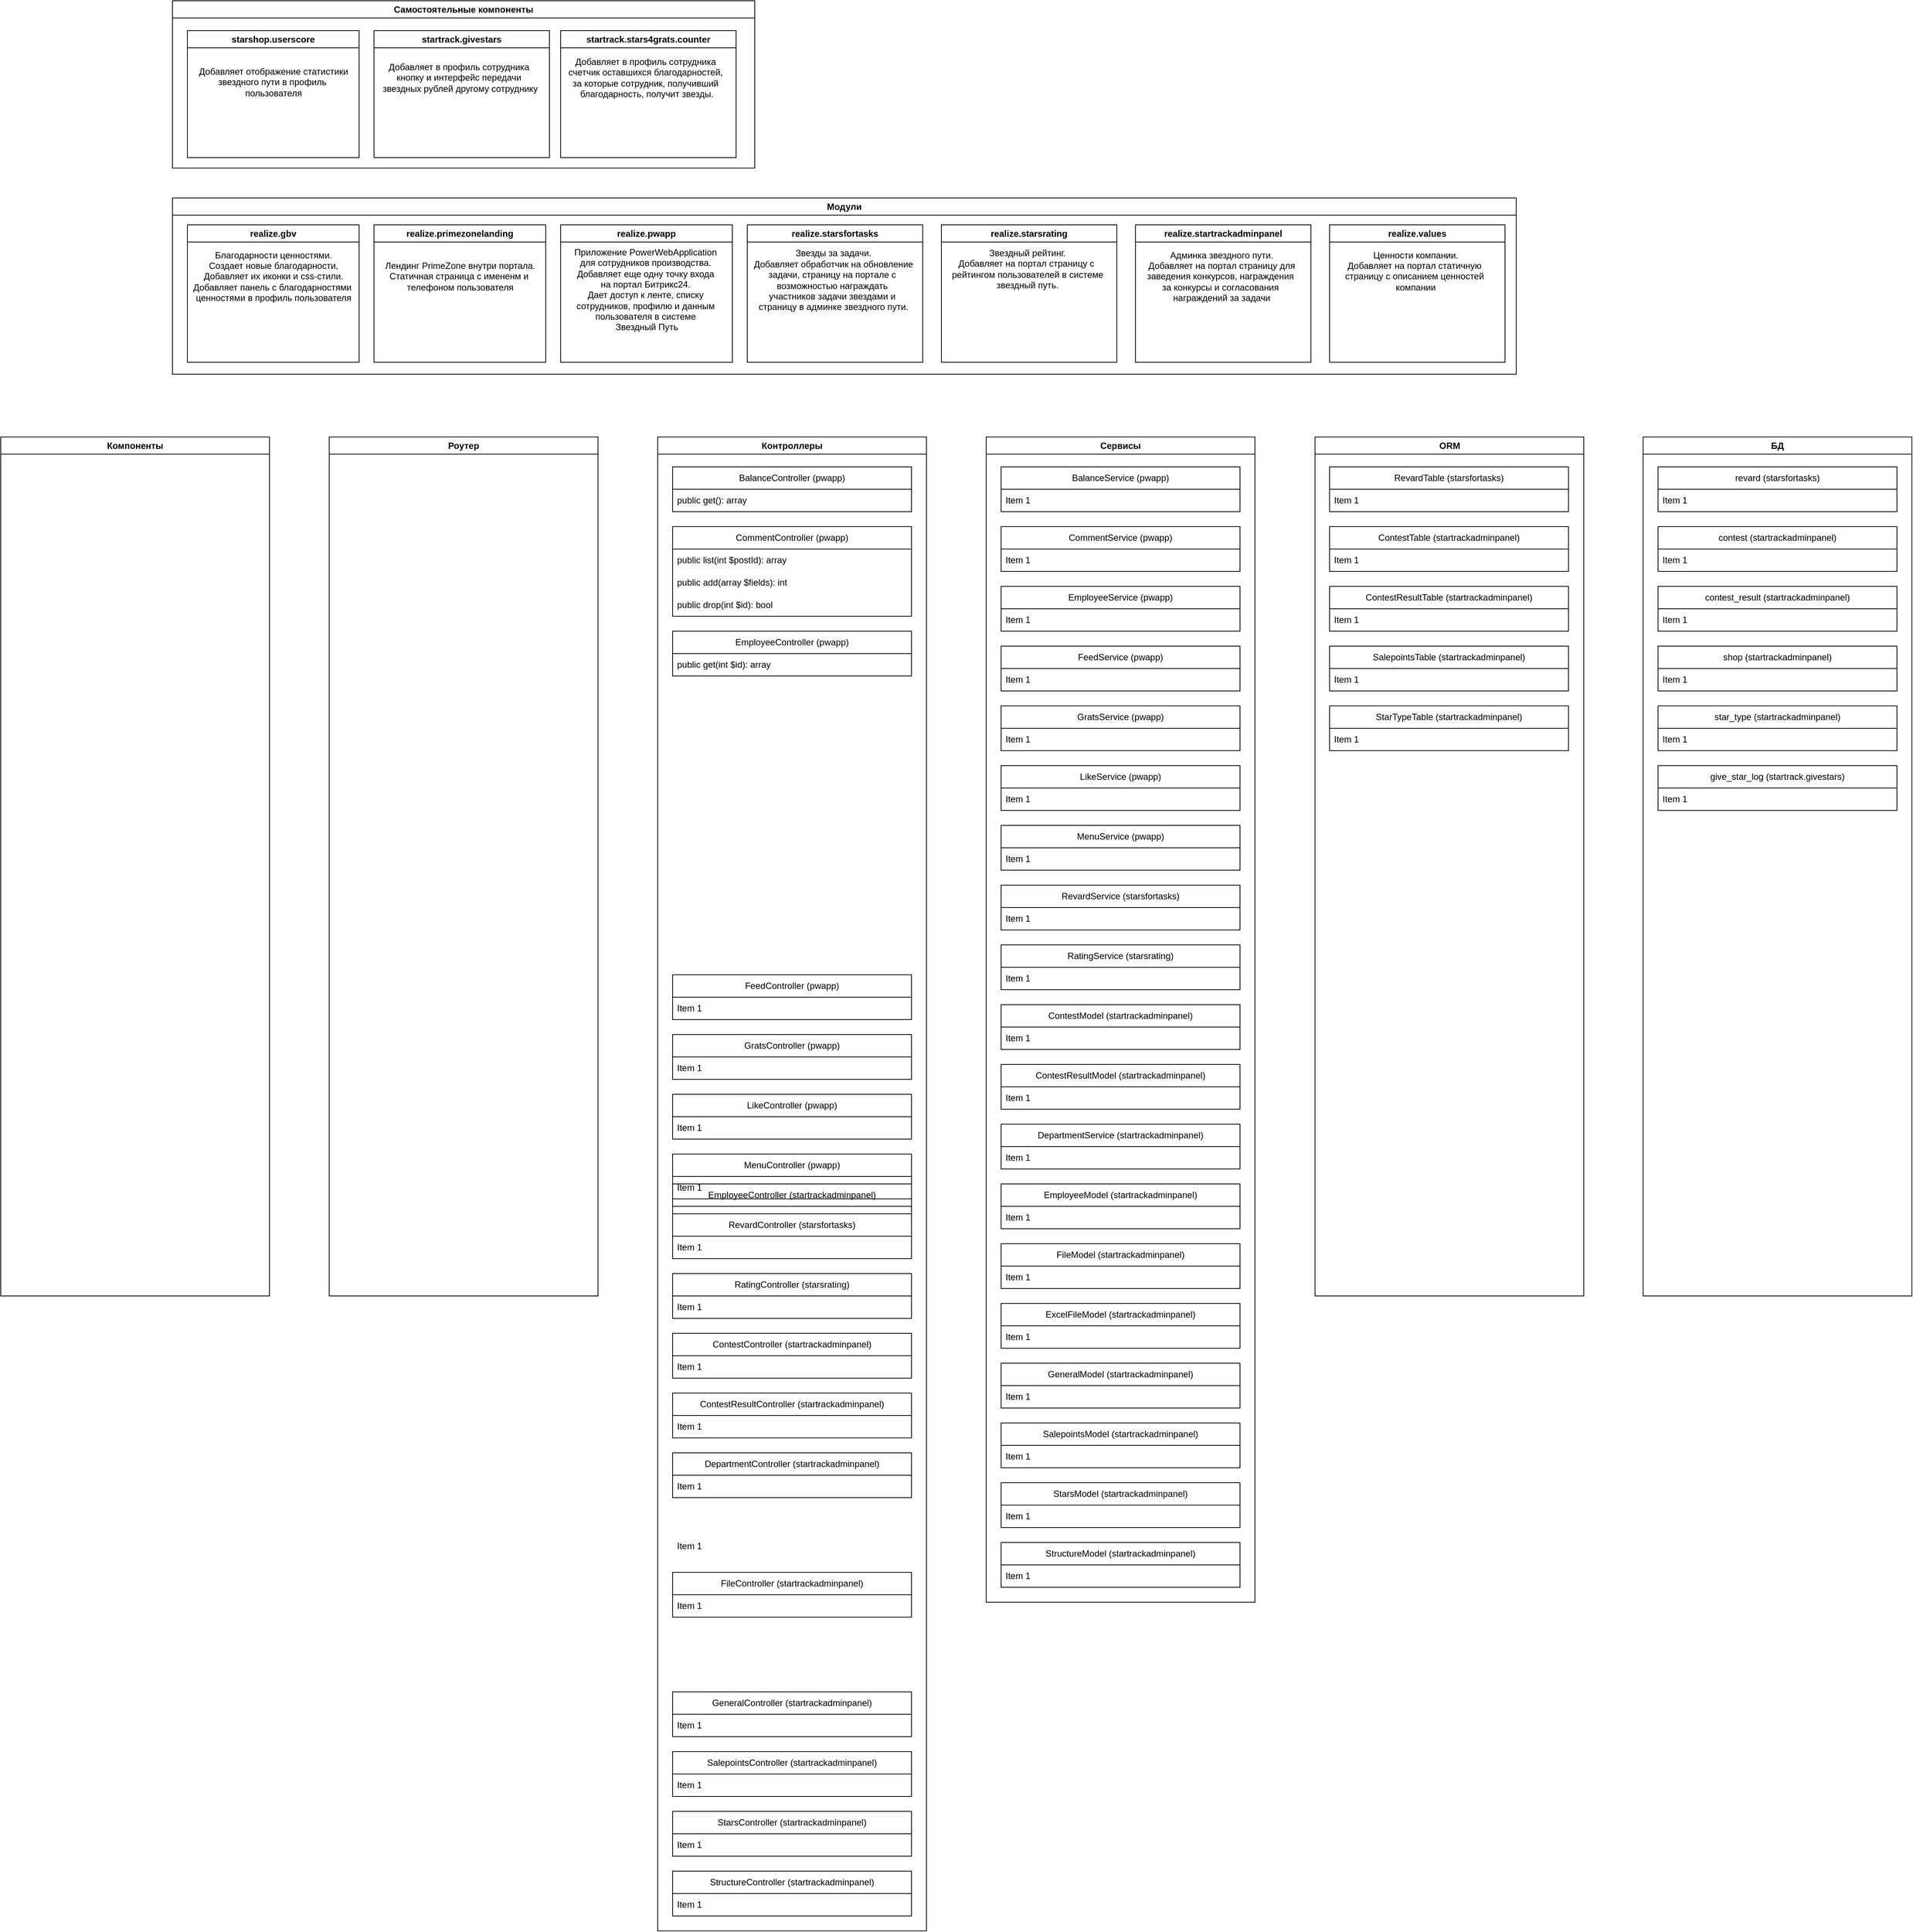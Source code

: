 <mxfile version="26.1.3">
  <diagram name="Страница — 1" id="7YhYr_va-TCdTjCw_P9J">
    <mxGraphModel dx="2422" dy="1593" grid="1" gridSize="10" guides="1" tooltips="1" connect="1" arrows="1" fold="1" page="1" pageScale="1" pageWidth="827" pageHeight="1169" math="0" shadow="0">
      <root>
        <mxCell id="0" />
        <mxCell id="1" parent="0" />
        <mxCell id="W7qoIp80rK4BXS5TUZ5P-1" value="Роутер" style="swimlane;whiteSpace=wrap;html=1;" vertex="1" parent="1">
          <mxGeometry x="-440" width="360" height="1150" as="geometry" />
        </mxCell>
        <mxCell id="W7qoIp80rK4BXS5TUZ5P-2" value="Контроллеры" style="swimlane;whiteSpace=wrap;html=1;" vertex="1" parent="1">
          <mxGeometry width="360" height="2000" as="geometry" />
        </mxCell>
        <mxCell id="W7qoIp80rK4BXS5TUZ5P-6" value="BalanceController (pwapp)" style="swimlane;fontStyle=0;childLayout=stackLayout;horizontal=1;startSize=30;horizontalStack=0;resizeParent=1;resizeParentMax=0;resizeLast=0;collapsible=1;marginBottom=0;whiteSpace=wrap;html=1;" vertex="1" parent="W7qoIp80rK4BXS5TUZ5P-2">
          <mxGeometry x="20" y="40" width="320" height="60" as="geometry" />
        </mxCell>
        <mxCell id="W7qoIp80rK4BXS5TUZ5P-7" value="public get(): array" style="text;strokeColor=none;fillColor=none;align=left;verticalAlign=middle;spacingLeft=4;spacingRight=4;overflow=hidden;points=[[0,0.5],[1,0.5]];portConstraint=eastwest;rotatable=0;whiteSpace=wrap;html=1;" vertex="1" parent="W7qoIp80rK4BXS5TUZ5P-6">
          <mxGeometry y="30" width="320" height="30" as="geometry" />
        </mxCell>
        <mxCell id="W7qoIp80rK4BXS5TUZ5P-11" value="CommentController (pwapp)" style="swimlane;fontStyle=0;childLayout=stackLayout;horizontal=1;startSize=30;horizontalStack=0;resizeParent=1;resizeParentMax=0;resizeLast=0;collapsible=1;marginBottom=0;whiteSpace=wrap;html=1;" vertex="1" parent="W7qoIp80rK4BXS5TUZ5P-2">
          <mxGeometry x="20" y="120" width="320" height="120" as="geometry" />
        </mxCell>
        <mxCell id="W7qoIp80rK4BXS5TUZ5P-164" value="public list(int $postId): array" style="text;strokeColor=none;fillColor=none;align=left;verticalAlign=middle;spacingLeft=4;spacingRight=4;overflow=hidden;points=[[0,0.5],[1,0.5]];portConstraint=eastwest;rotatable=0;whiteSpace=wrap;html=1;" vertex="1" parent="W7qoIp80rK4BXS5TUZ5P-11">
          <mxGeometry y="30" width="320" height="30" as="geometry" />
        </mxCell>
        <mxCell id="W7qoIp80rK4BXS5TUZ5P-165" value="public add(array $fields): int" style="text;strokeColor=none;fillColor=none;align=left;verticalAlign=middle;spacingLeft=4;spacingRight=4;overflow=hidden;points=[[0,0.5],[1,0.5]];portConstraint=eastwest;rotatable=0;whiteSpace=wrap;html=1;" vertex="1" parent="W7qoIp80rK4BXS5TUZ5P-11">
          <mxGeometry y="60" width="320" height="30" as="geometry" />
        </mxCell>
        <mxCell id="W7qoIp80rK4BXS5TUZ5P-12" value="public drop(int $id): bool" style="text;strokeColor=none;fillColor=none;align=left;verticalAlign=middle;spacingLeft=4;spacingRight=4;overflow=hidden;points=[[0,0.5],[1,0.5]];portConstraint=eastwest;rotatable=0;whiteSpace=wrap;html=1;" vertex="1" parent="W7qoIp80rK4BXS5TUZ5P-11">
          <mxGeometry y="90" width="320" height="30" as="geometry" />
        </mxCell>
        <mxCell id="W7qoIp80rK4BXS5TUZ5P-63" value="EmployeeController (startrackadminpanel)" style="swimlane;fontStyle=0;childLayout=stackLayout;horizontal=1;startSize=30;horizontalStack=0;resizeParent=1;resizeParentMax=0;resizeLast=0;collapsible=1;marginBottom=0;whiteSpace=wrap;html=1;" vertex="1" parent="W7qoIp80rK4BXS5TUZ5P-2">
          <mxGeometry x="20" y="1000" width="320" height="60" as="geometry" />
        </mxCell>
        <mxCell id="W7qoIp80rK4BXS5TUZ5P-18" value="EmployeeController (pwapp)" style="swimlane;fontStyle=0;childLayout=stackLayout;horizontal=1;startSize=30;horizontalStack=0;resizeParent=1;resizeParentMax=0;resizeLast=0;collapsible=1;marginBottom=0;whiteSpace=wrap;html=1;" vertex="1" parent="W7qoIp80rK4BXS5TUZ5P-2">
          <mxGeometry x="20" y="260" width="320" height="60" as="geometry" />
        </mxCell>
        <mxCell id="W7qoIp80rK4BXS5TUZ5P-166" value="public get(int $id): array" style="text;strokeColor=none;fillColor=none;align=left;verticalAlign=middle;spacingLeft=4;spacingRight=4;overflow=hidden;points=[[0,0.5],[1,0.5]];portConstraint=eastwest;rotatable=0;whiteSpace=wrap;html=1;" vertex="1" parent="W7qoIp80rK4BXS5TUZ5P-18">
          <mxGeometry y="30" width="320" height="30" as="geometry" />
        </mxCell>
        <mxCell id="W7qoIp80rK4BXS5TUZ5P-20" value="FeedController (pwapp)" style="swimlane;fontStyle=0;childLayout=stackLayout;horizontal=1;startSize=30;horizontalStack=0;resizeParent=1;resizeParentMax=0;resizeLast=0;collapsible=1;marginBottom=0;whiteSpace=wrap;html=1;" vertex="1" parent="W7qoIp80rK4BXS5TUZ5P-2">
          <mxGeometry x="20" y="720" width="320" height="60" as="geometry" />
        </mxCell>
        <mxCell id="W7qoIp80rK4BXS5TUZ5P-21" value="Item 1" style="text;strokeColor=none;fillColor=none;align=left;verticalAlign=middle;spacingLeft=4;spacingRight=4;overflow=hidden;points=[[0,0.5],[1,0.5]];portConstraint=eastwest;rotatable=0;whiteSpace=wrap;html=1;" vertex="1" parent="W7qoIp80rK4BXS5TUZ5P-20">
          <mxGeometry y="30" width="320" height="30" as="geometry" />
        </mxCell>
        <mxCell id="W7qoIp80rK4BXS5TUZ5P-22" value="GratsController (pwapp)" style="swimlane;fontStyle=0;childLayout=stackLayout;horizontal=1;startSize=30;horizontalStack=0;resizeParent=1;resizeParentMax=0;resizeLast=0;collapsible=1;marginBottom=0;whiteSpace=wrap;html=1;" vertex="1" parent="W7qoIp80rK4BXS5TUZ5P-2">
          <mxGeometry x="20" y="800" width="320" height="60" as="geometry" />
        </mxCell>
        <mxCell id="W7qoIp80rK4BXS5TUZ5P-23" value="Item 1" style="text;strokeColor=none;fillColor=none;align=left;verticalAlign=middle;spacingLeft=4;spacingRight=4;overflow=hidden;points=[[0,0.5],[1,0.5]];portConstraint=eastwest;rotatable=0;whiteSpace=wrap;html=1;" vertex="1" parent="W7qoIp80rK4BXS5TUZ5P-22">
          <mxGeometry y="30" width="320" height="30" as="geometry" />
        </mxCell>
        <mxCell id="W7qoIp80rK4BXS5TUZ5P-24" value="LikeController (pwapp)" style="swimlane;fontStyle=0;childLayout=stackLayout;horizontal=1;startSize=30;horizontalStack=0;resizeParent=1;resizeParentMax=0;resizeLast=0;collapsible=1;marginBottom=0;whiteSpace=wrap;html=1;" vertex="1" parent="W7qoIp80rK4BXS5TUZ5P-2">
          <mxGeometry x="20" y="880" width="320" height="60" as="geometry" />
        </mxCell>
        <mxCell id="W7qoIp80rK4BXS5TUZ5P-25" value="Item 1" style="text;strokeColor=none;fillColor=none;align=left;verticalAlign=middle;spacingLeft=4;spacingRight=4;overflow=hidden;points=[[0,0.5],[1,0.5]];portConstraint=eastwest;rotatable=0;whiteSpace=wrap;html=1;" vertex="1" parent="W7qoIp80rK4BXS5TUZ5P-24">
          <mxGeometry y="30" width="320" height="30" as="geometry" />
        </mxCell>
        <mxCell id="W7qoIp80rK4BXS5TUZ5P-26" value="MenuController (pwapp)" style="swimlane;fontStyle=0;childLayout=stackLayout;horizontal=1;startSize=30;horizontalStack=0;resizeParent=1;resizeParentMax=0;resizeLast=0;collapsible=1;marginBottom=0;whiteSpace=wrap;html=1;" vertex="1" parent="W7qoIp80rK4BXS5TUZ5P-2">
          <mxGeometry x="20" y="960" width="320" height="60" as="geometry" />
        </mxCell>
        <mxCell id="W7qoIp80rK4BXS5TUZ5P-27" value="Item 1" style="text;strokeColor=none;fillColor=none;align=left;verticalAlign=middle;spacingLeft=4;spacingRight=4;overflow=hidden;points=[[0,0.5],[1,0.5]];portConstraint=eastwest;rotatable=0;whiteSpace=wrap;html=1;" vertex="1" parent="W7qoIp80rK4BXS5TUZ5P-26">
          <mxGeometry y="30" width="320" height="30" as="geometry" />
        </mxCell>
        <mxCell id="W7qoIp80rK4BXS5TUZ5P-43" value="RevardController (starsfortasks)" style="swimlane;fontStyle=0;childLayout=stackLayout;horizontal=1;startSize=30;horizontalStack=0;resizeParent=1;resizeParentMax=0;resizeLast=0;collapsible=1;marginBottom=0;whiteSpace=wrap;html=1;" vertex="1" parent="W7qoIp80rK4BXS5TUZ5P-2">
          <mxGeometry x="20" y="1040" width="320" height="60" as="geometry" />
        </mxCell>
        <mxCell id="W7qoIp80rK4BXS5TUZ5P-44" value="Item 1" style="text;strokeColor=none;fillColor=none;align=left;verticalAlign=middle;spacingLeft=4;spacingRight=4;overflow=hidden;points=[[0,0.5],[1,0.5]];portConstraint=eastwest;rotatable=0;whiteSpace=wrap;html=1;" vertex="1" parent="W7qoIp80rK4BXS5TUZ5P-43">
          <mxGeometry y="30" width="320" height="30" as="geometry" />
        </mxCell>
        <mxCell id="W7qoIp80rK4BXS5TUZ5P-45" value="RatingController (starsrating)" style="swimlane;fontStyle=0;childLayout=stackLayout;horizontal=1;startSize=30;horizontalStack=0;resizeParent=1;resizeParentMax=0;resizeLast=0;collapsible=1;marginBottom=0;whiteSpace=wrap;html=1;" vertex="1" parent="W7qoIp80rK4BXS5TUZ5P-2">
          <mxGeometry x="20" y="1120" width="320" height="60" as="geometry" />
        </mxCell>
        <mxCell id="W7qoIp80rK4BXS5TUZ5P-46" value="Item 1" style="text;strokeColor=none;fillColor=none;align=left;verticalAlign=middle;spacingLeft=4;spacingRight=4;overflow=hidden;points=[[0,0.5],[1,0.5]];portConstraint=eastwest;rotatable=0;whiteSpace=wrap;html=1;" vertex="1" parent="W7qoIp80rK4BXS5TUZ5P-45">
          <mxGeometry y="30" width="320" height="30" as="geometry" />
        </mxCell>
        <mxCell id="W7qoIp80rK4BXS5TUZ5P-47" value="ContestController (startrackadminpanel)" style="swimlane;fontStyle=0;childLayout=stackLayout;horizontal=1;startSize=30;horizontalStack=0;resizeParent=1;resizeParentMax=0;resizeLast=0;collapsible=1;marginBottom=0;whiteSpace=wrap;html=1;" vertex="1" parent="W7qoIp80rK4BXS5TUZ5P-2">
          <mxGeometry x="20" y="1200" width="320" height="60" as="geometry" />
        </mxCell>
        <mxCell id="W7qoIp80rK4BXS5TUZ5P-48" value="Item 1" style="text;strokeColor=none;fillColor=none;align=left;verticalAlign=middle;spacingLeft=4;spacingRight=4;overflow=hidden;points=[[0,0.5],[1,0.5]];portConstraint=eastwest;rotatable=0;whiteSpace=wrap;html=1;" vertex="1" parent="W7qoIp80rK4BXS5TUZ5P-47">
          <mxGeometry y="30" width="320" height="30" as="geometry" />
        </mxCell>
        <mxCell id="W7qoIp80rK4BXS5TUZ5P-49" value="ContestResultController (startrackadminpanel)" style="swimlane;fontStyle=0;childLayout=stackLayout;horizontal=1;startSize=30;horizontalStack=0;resizeParent=1;resizeParentMax=0;resizeLast=0;collapsible=1;marginBottom=0;whiteSpace=wrap;html=1;" vertex="1" parent="W7qoIp80rK4BXS5TUZ5P-2">
          <mxGeometry x="20" y="1280" width="320" height="60" as="geometry" />
        </mxCell>
        <mxCell id="W7qoIp80rK4BXS5TUZ5P-50" value="Item 1" style="text;strokeColor=none;fillColor=none;align=left;verticalAlign=middle;spacingLeft=4;spacingRight=4;overflow=hidden;points=[[0,0.5],[1,0.5]];portConstraint=eastwest;rotatable=0;whiteSpace=wrap;html=1;" vertex="1" parent="W7qoIp80rK4BXS5TUZ5P-49">
          <mxGeometry y="30" width="320" height="30" as="geometry" />
        </mxCell>
        <mxCell id="W7qoIp80rK4BXS5TUZ5P-51" value="DepartmentController (startrackadminpanel)" style="swimlane;fontStyle=0;childLayout=stackLayout;horizontal=1;startSize=30;horizontalStack=0;resizeParent=1;resizeParentMax=0;resizeLast=0;collapsible=1;marginBottom=0;whiteSpace=wrap;html=1;" vertex="1" parent="W7qoIp80rK4BXS5TUZ5P-2">
          <mxGeometry x="20" y="1360" width="320" height="60" as="geometry" />
        </mxCell>
        <mxCell id="W7qoIp80rK4BXS5TUZ5P-52" value="Item 1" style="text;strokeColor=none;fillColor=none;align=left;verticalAlign=middle;spacingLeft=4;spacingRight=4;overflow=hidden;points=[[0,0.5],[1,0.5]];portConstraint=eastwest;rotatable=0;whiteSpace=wrap;html=1;" vertex="1" parent="W7qoIp80rK4BXS5TUZ5P-51">
          <mxGeometry y="30" width="320" height="30" as="geometry" />
        </mxCell>
        <mxCell id="W7qoIp80rK4BXS5TUZ5P-64" value="Item 1" style="text;strokeColor=none;fillColor=none;align=left;verticalAlign=middle;spacingLeft=4;spacingRight=4;overflow=hidden;points=[[0,0.5],[1,0.5]];portConstraint=eastwest;rotatable=0;whiteSpace=wrap;html=1;" vertex="1" parent="W7qoIp80rK4BXS5TUZ5P-2">
          <mxGeometry x="20" y="1470" width="320" height="30" as="geometry" />
        </mxCell>
        <mxCell id="W7qoIp80rK4BXS5TUZ5P-53" value="FileController (startrackadminpanel)" style="swimlane;fontStyle=0;childLayout=stackLayout;horizontal=1;startSize=30;horizontalStack=0;resizeParent=1;resizeParentMax=0;resizeLast=0;collapsible=1;marginBottom=0;whiteSpace=wrap;html=1;" vertex="1" parent="W7qoIp80rK4BXS5TUZ5P-2">
          <mxGeometry x="20" y="1520" width="320" height="60" as="geometry" />
        </mxCell>
        <mxCell id="W7qoIp80rK4BXS5TUZ5P-54" value="Item 1" style="text;strokeColor=none;fillColor=none;align=left;verticalAlign=middle;spacingLeft=4;spacingRight=4;overflow=hidden;points=[[0,0.5],[1,0.5]];portConstraint=eastwest;rotatable=0;whiteSpace=wrap;html=1;" vertex="1" parent="W7qoIp80rK4BXS5TUZ5P-53">
          <mxGeometry y="30" width="320" height="30" as="geometry" />
        </mxCell>
        <mxCell id="W7qoIp80rK4BXS5TUZ5P-55" value="GeneralController (startrackadminpanel)" style="swimlane;fontStyle=0;childLayout=stackLayout;horizontal=1;startSize=30;horizontalStack=0;resizeParent=1;resizeParentMax=0;resizeLast=0;collapsible=1;marginBottom=0;whiteSpace=wrap;html=1;" vertex="1" parent="W7qoIp80rK4BXS5TUZ5P-2">
          <mxGeometry x="20" y="1680" width="320" height="60" as="geometry" />
        </mxCell>
        <mxCell id="W7qoIp80rK4BXS5TUZ5P-56" value="Item 1" style="text;strokeColor=none;fillColor=none;align=left;verticalAlign=middle;spacingLeft=4;spacingRight=4;overflow=hidden;points=[[0,0.5],[1,0.5]];portConstraint=eastwest;rotatable=0;whiteSpace=wrap;html=1;" vertex="1" parent="W7qoIp80rK4BXS5TUZ5P-55">
          <mxGeometry y="30" width="320" height="30" as="geometry" />
        </mxCell>
        <mxCell id="W7qoIp80rK4BXS5TUZ5P-57" value="SalepointsController (startrackadminpanel)" style="swimlane;fontStyle=0;childLayout=stackLayout;horizontal=1;startSize=30;horizontalStack=0;resizeParent=1;resizeParentMax=0;resizeLast=0;collapsible=1;marginBottom=0;whiteSpace=wrap;html=1;" vertex="1" parent="W7qoIp80rK4BXS5TUZ5P-2">
          <mxGeometry x="20" y="1760" width="320" height="60" as="geometry" />
        </mxCell>
        <mxCell id="W7qoIp80rK4BXS5TUZ5P-58" value="Item 1" style="text;strokeColor=none;fillColor=none;align=left;verticalAlign=middle;spacingLeft=4;spacingRight=4;overflow=hidden;points=[[0,0.5],[1,0.5]];portConstraint=eastwest;rotatable=0;whiteSpace=wrap;html=1;" vertex="1" parent="W7qoIp80rK4BXS5TUZ5P-57">
          <mxGeometry y="30" width="320" height="30" as="geometry" />
        </mxCell>
        <mxCell id="W7qoIp80rK4BXS5TUZ5P-59" value="StarsController (startrackadminpanel)" style="swimlane;fontStyle=0;childLayout=stackLayout;horizontal=1;startSize=30;horizontalStack=0;resizeParent=1;resizeParentMax=0;resizeLast=0;collapsible=1;marginBottom=0;whiteSpace=wrap;html=1;" vertex="1" parent="W7qoIp80rK4BXS5TUZ5P-2">
          <mxGeometry x="20" y="1840" width="320" height="60" as="geometry" />
        </mxCell>
        <mxCell id="W7qoIp80rK4BXS5TUZ5P-60" value="Item 1" style="text;strokeColor=none;fillColor=none;align=left;verticalAlign=middle;spacingLeft=4;spacingRight=4;overflow=hidden;points=[[0,0.5],[1,0.5]];portConstraint=eastwest;rotatable=0;whiteSpace=wrap;html=1;" vertex="1" parent="W7qoIp80rK4BXS5TUZ5P-59">
          <mxGeometry y="30" width="320" height="30" as="geometry" />
        </mxCell>
        <mxCell id="W7qoIp80rK4BXS5TUZ5P-61" value="StructureController (startrackadminpanel)" style="swimlane;fontStyle=0;childLayout=stackLayout;horizontal=1;startSize=30;horizontalStack=0;resizeParent=1;resizeParentMax=0;resizeLast=0;collapsible=1;marginBottom=0;whiteSpace=wrap;html=1;" vertex="1" parent="W7qoIp80rK4BXS5TUZ5P-2">
          <mxGeometry x="20" y="1920" width="320" height="60" as="geometry" />
        </mxCell>
        <mxCell id="W7qoIp80rK4BXS5TUZ5P-62" value="Item 1" style="text;strokeColor=none;fillColor=none;align=left;verticalAlign=middle;spacingLeft=4;spacingRight=4;overflow=hidden;points=[[0,0.5],[1,0.5]];portConstraint=eastwest;rotatable=0;whiteSpace=wrap;html=1;" vertex="1" parent="W7qoIp80rK4BXS5TUZ5P-61">
          <mxGeometry y="30" width="320" height="30" as="geometry" />
        </mxCell>
        <mxCell id="W7qoIp80rK4BXS5TUZ5P-3" value="Сервисы" style="swimlane;whiteSpace=wrap;html=1;" vertex="1" parent="1">
          <mxGeometry x="440" width="360" height="1560" as="geometry" />
        </mxCell>
        <mxCell id="W7qoIp80rK4BXS5TUZ5P-93" value="BalanceService (pwapp)" style="swimlane;fontStyle=0;childLayout=stackLayout;horizontal=1;startSize=30;horizontalStack=0;resizeParent=1;resizeParentMax=0;resizeLast=0;collapsible=1;marginBottom=0;whiteSpace=wrap;html=1;" vertex="1" parent="W7qoIp80rK4BXS5TUZ5P-3">
          <mxGeometry x="20" y="40" width="320" height="60" as="geometry" />
        </mxCell>
        <mxCell id="W7qoIp80rK4BXS5TUZ5P-94" value="Item 1" style="text;strokeColor=none;fillColor=none;align=left;verticalAlign=middle;spacingLeft=4;spacingRight=4;overflow=hidden;points=[[0,0.5],[1,0.5]];portConstraint=eastwest;rotatable=0;whiteSpace=wrap;html=1;" vertex="1" parent="W7qoIp80rK4BXS5TUZ5P-93">
          <mxGeometry y="30" width="320" height="30" as="geometry" />
        </mxCell>
        <mxCell id="W7qoIp80rK4BXS5TUZ5P-95" value="CommentService (pwapp)" style="swimlane;fontStyle=0;childLayout=stackLayout;horizontal=1;startSize=30;horizontalStack=0;resizeParent=1;resizeParentMax=0;resizeLast=0;collapsible=1;marginBottom=0;whiteSpace=wrap;html=1;" vertex="1" parent="W7qoIp80rK4BXS5TUZ5P-3">
          <mxGeometry x="20" y="120" width="320" height="60" as="geometry" />
        </mxCell>
        <mxCell id="W7qoIp80rK4BXS5TUZ5P-96" value="Item 1" style="text;strokeColor=none;fillColor=none;align=left;verticalAlign=middle;spacingLeft=4;spacingRight=4;overflow=hidden;points=[[0,0.5],[1,0.5]];portConstraint=eastwest;rotatable=0;whiteSpace=wrap;html=1;" vertex="1" parent="W7qoIp80rK4BXS5TUZ5P-95">
          <mxGeometry y="30" width="320" height="30" as="geometry" />
        </mxCell>
        <mxCell id="W7qoIp80rK4BXS5TUZ5P-97" value="EmployeeService (pwapp)" style="swimlane;fontStyle=0;childLayout=stackLayout;horizontal=1;startSize=30;horizontalStack=0;resizeParent=1;resizeParentMax=0;resizeLast=0;collapsible=1;marginBottom=0;whiteSpace=wrap;html=1;" vertex="1" parent="W7qoIp80rK4BXS5TUZ5P-3">
          <mxGeometry x="20" y="200" width="320" height="60" as="geometry" />
        </mxCell>
        <mxCell id="W7qoIp80rK4BXS5TUZ5P-98" value="Item 1" style="text;strokeColor=none;fillColor=none;align=left;verticalAlign=middle;spacingLeft=4;spacingRight=4;overflow=hidden;points=[[0,0.5],[1,0.5]];portConstraint=eastwest;rotatable=0;whiteSpace=wrap;html=1;" vertex="1" parent="W7qoIp80rK4BXS5TUZ5P-97">
          <mxGeometry y="30" width="320" height="30" as="geometry" />
        </mxCell>
        <mxCell id="W7qoIp80rK4BXS5TUZ5P-99" value="FeedService (pwapp)" style="swimlane;fontStyle=0;childLayout=stackLayout;horizontal=1;startSize=30;horizontalStack=0;resizeParent=1;resizeParentMax=0;resizeLast=0;collapsible=1;marginBottom=0;whiteSpace=wrap;html=1;" vertex="1" parent="W7qoIp80rK4BXS5TUZ5P-3">
          <mxGeometry x="20" y="280" width="320" height="60" as="geometry" />
        </mxCell>
        <mxCell id="W7qoIp80rK4BXS5TUZ5P-100" value="Item 1" style="text;strokeColor=none;fillColor=none;align=left;verticalAlign=middle;spacingLeft=4;spacingRight=4;overflow=hidden;points=[[0,0.5],[1,0.5]];portConstraint=eastwest;rotatable=0;whiteSpace=wrap;html=1;" vertex="1" parent="W7qoIp80rK4BXS5TUZ5P-99">
          <mxGeometry y="30" width="320" height="30" as="geometry" />
        </mxCell>
        <mxCell id="W7qoIp80rK4BXS5TUZ5P-101" value="GratsService (pwapp)" style="swimlane;fontStyle=0;childLayout=stackLayout;horizontal=1;startSize=30;horizontalStack=0;resizeParent=1;resizeParentMax=0;resizeLast=0;collapsible=1;marginBottom=0;whiteSpace=wrap;html=1;" vertex="1" parent="W7qoIp80rK4BXS5TUZ5P-3">
          <mxGeometry x="20" y="360" width="320" height="60" as="geometry" />
        </mxCell>
        <mxCell id="W7qoIp80rK4BXS5TUZ5P-102" value="Item 1" style="text;strokeColor=none;fillColor=none;align=left;verticalAlign=middle;spacingLeft=4;spacingRight=4;overflow=hidden;points=[[0,0.5],[1,0.5]];portConstraint=eastwest;rotatable=0;whiteSpace=wrap;html=1;" vertex="1" parent="W7qoIp80rK4BXS5TUZ5P-101">
          <mxGeometry y="30" width="320" height="30" as="geometry" />
        </mxCell>
        <mxCell id="W7qoIp80rK4BXS5TUZ5P-103" value="LikeService (pwapp)" style="swimlane;fontStyle=0;childLayout=stackLayout;horizontal=1;startSize=30;horizontalStack=0;resizeParent=1;resizeParentMax=0;resizeLast=0;collapsible=1;marginBottom=0;whiteSpace=wrap;html=1;" vertex="1" parent="W7qoIp80rK4BXS5TUZ5P-3">
          <mxGeometry x="20" y="440" width="320" height="60" as="geometry" />
        </mxCell>
        <mxCell id="W7qoIp80rK4BXS5TUZ5P-104" value="Item 1" style="text;strokeColor=none;fillColor=none;align=left;verticalAlign=middle;spacingLeft=4;spacingRight=4;overflow=hidden;points=[[0,0.5],[1,0.5]];portConstraint=eastwest;rotatable=0;whiteSpace=wrap;html=1;" vertex="1" parent="W7qoIp80rK4BXS5TUZ5P-103">
          <mxGeometry y="30" width="320" height="30" as="geometry" />
        </mxCell>
        <mxCell id="W7qoIp80rK4BXS5TUZ5P-105" value="MenuService (pwapp)" style="swimlane;fontStyle=0;childLayout=stackLayout;horizontal=1;startSize=30;horizontalStack=0;resizeParent=1;resizeParentMax=0;resizeLast=0;collapsible=1;marginBottom=0;whiteSpace=wrap;html=1;" vertex="1" parent="W7qoIp80rK4BXS5TUZ5P-3">
          <mxGeometry x="20" y="520" width="320" height="60" as="geometry" />
        </mxCell>
        <mxCell id="W7qoIp80rK4BXS5TUZ5P-106" value="Item 1" style="text;strokeColor=none;fillColor=none;align=left;verticalAlign=middle;spacingLeft=4;spacingRight=4;overflow=hidden;points=[[0,0.5],[1,0.5]];portConstraint=eastwest;rotatable=0;whiteSpace=wrap;html=1;" vertex="1" parent="W7qoIp80rK4BXS5TUZ5P-105">
          <mxGeometry y="30" width="320" height="30" as="geometry" />
        </mxCell>
        <mxCell id="W7qoIp80rK4BXS5TUZ5P-107" value="RevardService (starsfortasks)" style="swimlane;fontStyle=0;childLayout=stackLayout;horizontal=1;startSize=30;horizontalStack=0;resizeParent=1;resizeParentMax=0;resizeLast=0;collapsible=1;marginBottom=0;whiteSpace=wrap;html=1;" vertex="1" parent="W7qoIp80rK4BXS5TUZ5P-3">
          <mxGeometry x="20" y="600" width="320" height="60" as="geometry" />
        </mxCell>
        <mxCell id="W7qoIp80rK4BXS5TUZ5P-108" value="Item 1" style="text;strokeColor=none;fillColor=none;align=left;verticalAlign=middle;spacingLeft=4;spacingRight=4;overflow=hidden;points=[[0,0.5],[1,0.5]];portConstraint=eastwest;rotatable=0;whiteSpace=wrap;html=1;" vertex="1" parent="W7qoIp80rK4BXS5TUZ5P-107">
          <mxGeometry y="30" width="320" height="30" as="geometry" />
        </mxCell>
        <mxCell id="W7qoIp80rK4BXS5TUZ5P-109" value="RatingService (starsrating)" style="swimlane;fontStyle=0;childLayout=stackLayout;horizontal=1;startSize=30;horizontalStack=0;resizeParent=1;resizeParentMax=0;resizeLast=0;collapsible=1;marginBottom=0;whiteSpace=wrap;html=1;" vertex="1" parent="W7qoIp80rK4BXS5TUZ5P-3">
          <mxGeometry x="20" y="680" width="320" height="60" as="geometry" />
        </mxCell>
        <mxCell id="W7qoIp80rK4BXS5TUZ5P-110" value="Item 1" style="text;strokeColor=none;fillColor=none;align=left;verticalAlign=middle;spacingLeft=4;spacingRight=4;overflow=hidden;points=[[0,0.5],[1,0.5]];portConstraint=eastwest;rotatable=0;whiteSpace=wrap;html=1;" vertex="1" parent="W7qoIp80rK4BXS5TUZ5P-109">
          <mxGeometry y="30" width="320" height="30" as="geometry" />
        </mxCell>
        <mxCell id="W7qoIp80rK4BXS5TUZ5P-111" value="DepartmentService (startrackadminpanel)" style="swimlane;fontStyle=0;childLayout=stackLayout;horizontal=1;startSize=30;horizontalStack=0;resizeParent=1;resizeParentMax=0;resizeLast=0;collapsible=1;marginBottom=0;whiteSpace=wrap;html=1;" vertex="1" parent="W7qoIp80rK4BXS5TUZ5P-3">
          <mxGeometry x="20" y="920" width="320" height="60" as="geometry" />
        </mxCell>
        <mxCell id="W7qoIp80rK4BXS5TUZ5P-112" value="Item 1" style="text;strokeColor=none;fillColor=none;align=left;verticalAlign=middle;spacingLeft=4;spacingRight=4;overflow=hidden;points=[[0,0.5],[1,0.5]];portConstraint=eastwest;rotatable=0;whiteSpace=wrap;html=1;" vertex="1" parent="W7qoIp80rK4BXS5TUZ5P-111">
          <mxGeometry y="30" width="320" height="30" as="geometry" />
        </mxCell>
        <mxCell id="W7qoIp80rK4BXS5TUZ5P-113" value="ContestModel (startrackadminpanel)" style="swimlane;fontStyle=0;childLayout=stackLayout;horizontal=1;startSize=30;horizontalStack=0;resizeParent=1;resizeParentMax=0;resizeLast=0;collapsible=1;marginBottom=0;whiteSpace=wrap;html=1;" vertex="1" parent="W7qoIp80rK4BXS5TUZ5P-3">
          <mxGeometry x="20" y="760" width="320" height="60" as="geometry" />
        </mxCell>
        <mxCell id="W7qoIp80rK4BXS5TUZ5P-114" value="Item 1" style="text;strokeColor=none;fillColor=none;align=left;verticalAlign=middle;spacingLeft=4;spacingRight=4;overflow=hidden;points=[[0,0.5],[1,0.5]];portConstraint=eastwest;rotatable=0;whiteSpace=wrap;html=1;" vertex="1" parent="W7qoIp80rK4BXS5TUZ5P-113">
          <mxGeometry y="30" width="320" height="30" as="geometry" />
        </mxCell>
        <mxCell id="W7qoIp80rK4BXS5TUZ5P-115" value="ContestResultModel (startrackadminpanel)" style="swimlane;fontStyle=0;childLayout=stackLayout;horizontal=1;startSize=30;horizontalStack=0;resizeParent=1;resizeParentMax=0;resizeLast=0;collapsible=1;marginBottom=0;whiteSpace=wrap;html=1;" vertex="1" parent="W7qoIp80rK4BXS5TUZ5P-3">
          <mxGeometry x="20" y="840" width="320" height="60" as="geometry" />
        </mxCell>
        <mxCell id="W7qoIp80rK4BXS5TUZ5P-116" value="Item 1" style="text;strokeColor=none;fillColor=none;align=left;verticalAlign=middle;spacingLeft=4;spacingRight=4;overflow=hidden;points=[[0,0.5],[1,0.5]];portConstraint=eastwest;rotatable=0;whiteSpace=wrap;html=1;" vertex="1" parent="W7qoIp80rK4BXS5TUZ5P-115">
          <mxGeometry y="30" width="320" height="30" as="geometry" />
        </mxCell>
        <mxCell id="W7qoIp80rK4BXS5TUZ5P-117" value="EmployeeModel (startrackadminpanel)" style="swimlane;fontStyle=0;childLayout=stackLayout;horizontal=1;startSize=30;horizontalStack=0;resizeParent=1;resizeParentMax=0;resizeLast=0;collapsible=1;marginBottom=0;whiteSpace=wrap;html=1;" vertex="1" parent="W7qoIp80rK4BXS5TUZ5P-3">
          <mxGeometry x="20" y="1000" width="320" height="60" as="geometry" />
        </mxCell>
        <mxCell id="W7qoIp80rK4BXS5TUZ5P-118" value="Item 1" style="text;strokeColor=none;fillColor=none;align=left;verticalAlign=middle;spacingLeft=4;spacingRight=4;overflow=hidden;points=[[0,0.5],[1,0.5]];portConstraint=eastwest;rotatable=0;whiteSpace=wrap;html=1;" vertex="1" parent="W7qoIp80rK4BXS5TUZ5P-117">
          <mxGeometry y="30" width="320" height="30" as="geometry" />
        </mxCell>
        <mxCell id="W7qoIp80rK4BXS5TUZ5P-119" value="FileModel (startrackadminpanel)" style="swimlane;fontStyle=0;childLayout=stackLayout;horizontal=1;startSize=30;horizontalStack=0;resizeParent=1;resizeParentMax=0;resizeLast=0;collapsible=1;marginBottom=0;whiteSpace=wrap;html=1;" vertex="1" parent="W7qoIp80rK4BXS5TUZ5P-3">
          <mxGeometry x="20" y="1080" width="320" height="60" as="geometry" />
        </mxCell>
        <mxCell id="W7qoIp80rK4BXS5TUZ5P-120" value="Item 1" style="text;strokeColor=none;fillColor=none;align=left;verticalAlign=middle;spacingLeft=4;spacingRight=4;overflow=hidden;points=[[0,0.5],[1,0.5]];portConstraint=eastwest;rotatable=0;whiteSpace=wrap;html=1;" vertex="1" parent="W7qoIp80rK4BXS5TUZ5P-119">
          <mxGeometry y="30" width="320" height="30" as="geometry" />
        </mxCell>
        <mxCell id="W7qoIp80rK4BXS5TUZ5P-121" value="ExcelFileModel (startrackadminpanel)" style="swimlane;fontStyle=0;childLayout=stackLayout;horizontal=1;startSize=30;horizontalStack=0;resizeParent=1;resizeParentMax=0;resizeLast=0;collapsible=1;marginBottom=0;whiteSpace=wrap;html=1;" vertex="1" parent="W7qoIp80rK4BXS5TUZ5P-3">
          <mxGeometry x="20" y="1160" width="320" height="60" as="geometry" />
        </mxCell>
        <mxCell id="W7qoIp80rK4BXS5TUZ5P-122" value="Item 1" style="text;strokeColor=none;fillColor=none;align=left;verticalAlign=middle;spacingLeft=4;spacingRight=4;overflow=hidden;points=[[0,0.5],[1,0.5]];portConstraint=eastwest;rotatable=0;whiteSpace=wrap;html=1;" vertex="1" parent="W7qoIp80rK4BXS5TUZ5P-121">
          <mxGeometry y="30" width="320" height="30" as="geometry" />
        </mxCell>
        <mxCell id="W7qoIp80rK4BXS5TUZ5P-123" value="GeneralModel (startrackadminpanel)" style="swimlane;fontStyle=0;childLayout=stackLayout;horizontal=1;startSize=30;horizontalStack=0;resizeParent=1;resizeParentMax=0;resizeLast=0;collapsible=1;marginBottom=0;whiteSpace=wrap;html=1;" vertex="1" parent="W7qoIp80rK4BXS5TUZ5P-3">
          <mxGeometry x="20" y="1240" width="320" height="60" as="geometry" />
        </mxCell>
        <mxCell id="W7qoIp80rK4BXS5TUZ5P-124" value="Item 1" style="text;strokeColor=none;fillColor=none;align=left;verticalAlign=middle;spacingLeft=4;spacingRight=4;overflow=hidden;points=[[0,0.5],[1,0.5]];portConstraint=eastwest;rotatable=0;whiteSpace=wrap;html=1;" vertex="1" parent="W7qoIp80rK4BXS5TUZ5P-123">
          <mxGeometry y="30" width="320" height="30" as="geometry" />
        </mxCell>
        <mxCell id="W7qoIp80rK4BXS5TUZ5P-125" value="SalepointsModel (startrackadminpanel)" style="swimlane;fontStyle=0;childLayout=stackLayout;horizontal=1;startSize=30;horizontalStack=0;resizeParent=1;resizeParentMax=0;resizeLast=0;collapsible=1;marginBottom=0;whiteSpace=wrap;html=1;" vertex="1" parent="W7qoIp80rK4BXS5TUZ5P-3">
          <mxGeometry x="20" y="1320" width="320" height="60" as="geometry" />
        </mxCell>
        <mxCell id="W7qoIp80rK4BXS5TUZ5P-126" value="Item 1" style="text;strokeColor=none;fillColor=none;align=left;verticalAlign=middle;spacingLeft=4;spacingRight=4;overflow=hidden;points=[[0,0.5],[1,0.5]];portConstraint=eastwest;rotatable=0;whiteSpace=wrap;html=1;" vertex="1" parent="W7qoIp80rK4BXS5TUZ5P-125">
          <mxGeometry y="30" width="320" height="30" as="geometry" />
        </mxCell>
        <mxCell id="W7qoIp80rK4BXS5TUZ5P-127" value="StarsModel (startrackadminpanel)" style="swimlane;fontStyle=0;childLayout=stackLayout;horizontal=1;startSize=30;horizontalStack=0;resizeParent=1;resizeParentMax=0;resizeLast=0;collapsible=1;marginBottom=0;whiteSpace=wrap;html=1;" vertex="1" parent="W7qoIp80rK4BXS5TUZ5P-3">
          <mxGeometry x="20" y="1400" width="320" height="60" as="geometry" />
        </mxCell>
        <mxCell id="W7qoIp80rK4BXS5TUZ5P-128" value="Item 1" style="text;strokeColor=none;fillColor=none;align=left;verticalAlign=middle;spacingLeft=4;spacingRight=4;overflow=hidden;points=[[0,0.5],[1,0.5]];portConstraint=eastwest;rotatable=0;whiteSpace=wrap;html=1;" vertex="1" parent="W7qoIp80rK4BXS5TUZ5P-127">
          <mxGeometry y="30" width="320" height="30" as="geometry" />
        </mxCell>
        <mxCell id="W7qoIp80rK4BXS5TUZ5P-129" value="StructureModel (startrackadminpanel)" style="swimlane;fontStyle=0;childLayout=stackLayout;horizontal=1;startSize=30;horizontalStack=0;resizeParent=1;resizeParentMax=0;resizeLast=0;collapsible=1;marginBottom=0;whiteSpace=wrap;html=1;" vertex="1" parent="W7qoIp80rK4BXS5TUZ5P-3">
          <mxGeometry x="20" y="1480" width="320" height="60" as="geometry" />
        </mxCell>
        <mxCell id="W7qoIp80rK4BXS5TUZ5P-130" value="Item 1" style="text;strokeColor=none;fillColor=none;align=left;verticalAlign=middle;spacingLeft=4;spacingRight=4;overflow=hidden;points=[[0,0.5],[1,0.5]];portConstraint=eastwest;rotatable=0;whiteSpace=wrap;html=1;" vertex="1" parent="W7qoIp80rK4BXS5TUZ5P-129">
          <mxGeometry y="30" width="320" height="30" as="geometry" />
        </mxCell>
        <mxCell id="W7qoIp80rK4BXS5TUZ5P-4" value="ORM" style="swimlane;whiteSpace=wrap;html=1;" vertex="1" parent="1">
          <mxGeometry x="880.5" width="360" height="1150" as="geometry" />
        </mxCell>
        <mxCell id="W7qoIp80rK4BXS5TUZ5P-131" value="RevardTable (starsfortasks)" style="swimlane;fontStyle=0;childLayout=stackLayout;horizontal=1;startSize=30;horizontalStack=0;resizeParent=1;resizeParentMax=0;resizeLast=0;collapsible=1;marginBottom=0;whiteSpace=wrap;html=1;" vertex="1" parent="W7qoIp80rK4BXS5TUZ5P-4">
          <mxGeometry x="19.5" y="40" width="320" height="60" as="geometry" />
        </mxCell>
        <mxCell id="W7qoIp80rK4BXS5TUZ5P-132" value="Item 1" style="text;strokeColor=none;fillColor=none;align=left;verticalAlign=middle;spacingLeft=4;spacingRight=4;overflow=hidden;points=[[0,0.5],[1,0.5]];portConstraint=eastwest;rotatable=0;whiteSpace=wrap;html=1;" vertex="1" parent="W7qoIp80rK4BXS5TUZ5P-131">
          <mxGeometry y="30" width="320" height="30" as="geometry" />
        </mxCell>
        <mxCell id="W7qoIp80rK4BXS5TUZ5P-133" value="ContestTable (startrackadminpanel)" style="swimlane;fontStyle=0;childLayout=stackLayout;horizontal=1;startSize=30;horizontalStack=0;resizeParent=1;resizeParentMax=0;resizeLast=0;collapsible=1;marginBottom=0;whiteSpace=wrap;html=1;" vertex="1" parent="W7qoIp80rK4BXS5TUZ5P-4">
          <mxGeometry x="19.5" y="120" width="320" height="60" as="geometry" />
        </mxCell>
        <mxCell id="W7qoIp80rK4BXS5TUZ5P-134" value="Item 1" style="text;strokeColor=none;fillColor=none;align=left;verticalAlign=middle;spacingLeft=4;spacingRight=4;overflow=hidden;points=[[0,0.5],[1,0.5]];portConstraint=eastwest;rotatable=0;whiteSpace=wrap;html=1;" vertex="1" parent="W7qoIp80rK4BXS5TUZ5P-133">
          <mxGeometry y="30" width="320" height="30" as="geometry" />
        </mxCell>
        <mxCell id="W7qoIp80rK4BXS5TUZ5P-135" value="ContestResultTable (startrackadminpanel)" style="swimlane;fontStyle=0;childLayout=stackLayout;horizontal=1;startSize=30;horizontalStack=0;resizeParent=1;resizeParentMax=0;resizeLast=0;collapsible=1;marginBottom=0;whiteSpace=wrap;html=1;" vertex="1" parent="W7qoIp80rK4BXS5TUZ5P-4">
          <mxGeometry x="19.5" y="200" width="320" height="60" as="geometry" />
        </mxCell>
        <mxCell id="W7qoIp80rK4BXS5TUZ5P-136" value="Item 1" style="text;strokeColor=none;fillColor=none;align=left;verticalAlign=middle;spacingLeft=4;spacingRight=4;overflow=hidden;points=[[0,0.5],[1,0.5]];portConstraint=eastwest;rotatable=0;whiteSpace=wrap;html=1;" vertex="1" parent="W7qoIp80rK4BXS5TUZ5P-135">
          <mxGeometry y="30" width="320" height="30" as="geometry" />
        </mxCell>
        <mxCell id="W7qoIp80rK4BXS5TUZ5P-137" value="SalepointsTable (startrackadminpanel)" style="swimlane;fontStyle=0;childLayout=stackLayout;horizontal=1;startSize=30;horizontalStack=0;resizeParent=1;resizeParentMax=0;resizeLast=0;collapsible=1;marginBottom=0;whiteSpace=wrap;html=1;" vertex="1" parent="W7qoIp80rK4BXS5TUZ5P-4">
          <mxGeometry x="19.5" y="280" width="320" height="60" as="geometry" />
        </mxCell>
        <mxCell id="W7qoIp80rK4BXS5TUZ5P-138" value="Item 1" style="text;strokeColor=none;fillColor=none;align=left;verticalAlign=middle;spacingLeft=4;spacingRight=4;overflow=hidden;points=[[0,0.5],[1,0.5]];portConstraint=eastwest;rotatable=0;whiteSpace=wrap;html=1;" vertex="1" parent="W7qoIp80rK4BXS5TUZ5P-137">
          <mxGeometry y="30" width="320" height="30" as="geometry" />
        </mxCell>
        <mxCell id="W7qoIp80rK4BXS5TUZ5P-139" value="StarTypeTable (startrackadminpanel)" style="swimlane;fontStyle=0;childLayout=stackLayout;horizontal=1;startSize=30;horizontalStack=0;resizeParent=1;resizeParentMax=0;resizeLast=0;collapsible=1;marginBottom=0;whiteSpace=wrap;html=1;" vertex="1" parent="W7qoIp80rK4BXS5TUZ5P-4">
          <mxGeometry x="19.5" y="360" width="320" height="60" as="geometry" />
        </mxCell>
        <mxCell id="W7qoIp80rK4BXS5TUZ5P-140" value="Item 1" style="text;strokeColor=none;fillColor=none;align=left;verticalAlign=middle;spacingLeft=4;spacingRight=4;overflow=hidden;points=[[0,0.5],[1,0.5]];portConstraint=eastwest;rotatable=0;whiteSpace=wrap;html=1;" vertex="1" parent="W7qoIp80rK4BXS5TUZ5P-139">
          <mxGeometry y="30" width="320" height="30" as="geometry" />
        </mxCell>
        <mxCell id="W7qoIp80rK4BXS5TUZ5P-5" value="БД" style="swimlane;whiteSpace=wrap;html=1;" vertex="1" parent="1">
          <mxGeometry x="1320" width="360" height="1150" as="geometry" />
        </mxCell>
        <mxCell id="W7qoIp80rK4BXS5TUZ5P-141" value="give_star_log (startrack.givestars)" style="swimlane;fontStyle=0;childLayout=stackLayout;horizontal=1;startSize=30;horizontalStack=0;resizeParent=1;resizeParentMax=0;resizeLast=0;collapsible=1;marginBottom=0;whiteSpace=wrap;html=1;" vertex="1" parent="W7qoIp80rK4BXS5TUZ5P-5">
          <mxGeometry x="20" y="440" width="320" height="60" as="geometry" />
        </mxCell>
        <mxCell id="W7qoIp80rK4BXS5TUZ5P-142" value="Item 1" style="text;strokeColor=none;fillColor=none;align=left;verticalAlign=middle;spacingLeft=4;spacingRight=4;overflow=hidden;points=[[0,0.5],[1,0.5]];portConstraint=eastwest;rotatable=0;whiteSpace=wrap;html=1;" vertex="1" parent="W7qoIp80rK4BXS5TUZ5P-141">
          <mxGeometry y="30" width="320" height="30" as="geometry" />
        </mxCell>
        <mxCell id="W7qoIp80rK4BXS5TUZ5P-143" value="revard (starsfortasks)" style="swimlane;fontStyle=0;childLayout=stackLayout;horizontal=1;startSize=30;horizontalStack=0;resizeParent=1;resizeParentMax=0;resizeLast=0;collapsible=1;marginBottom=0;whiteSpace=wrap;html=1;" vertex="1" parent="W7qoIp80rK4BXS5TUZ5P-5">
          <mxGeometry x="20" y="40" width="320" height="60" as="geometry" />
        </mxCell>
        <mxCell id="W7qoIp80rK4BXS5TUZ5P-144" value="Item 1" style="text;strokeColor=none;fillColor=none;align=left;verticalAlign=middle;spacingLeft=4;spacingRight=4;overflow=hidden;points=[[0,0.5],[1,0.5]];portConstraint=eastwest;rotatable=0;whiteSpace=wrap;html=1;" vertex="1" parent="W7qoIp80rK4BXS5TUZ5P-143">
          <mxGeometry y="30" width="320" height="30" as="geometry" />
        </mxCell>
        <mxCell id="W7qoIp80rK4BXS5TUZ5P-156" value="contest (startrackadminpanel)" style="swimlane;fontStyle=0;childLayout=stackLayout;horizontal=1;startSize=30;horizontalStack=0;resizeParent=1;resizeParentMax=0;resizeLast=0;collapsible=1;marginBottom=0;whiteSpace=wrap;html=1;" vertex="1" parent="W7qoIp80rK4BXS5TUZ5P-5">
          <mxGeometry x="20" y="120" width="320" height="60" as="geometry" />
        </mxCell>
        <mxCell id="W7qoIp80rK4BXS5TUZ5P-157" value="Item 1" style="text;strokeColor=none;fillColor=none;align=left;verticalAlign=middle;spacingLeft=4;spacingRight=4;overflow=hidden;points=[[0,0.5],[1,0.5]];portConstraint=eastwest;rotatable=0;whiteSpace=wrap;html=1;" vertex="1" parent="W7qoIp80rK4BXS5TUZ5P-156">
          <mxGeometry y="30" width="320" height="30" as="geometry" />
        </mxCell>
        <mxCell id="W7qoIp80rK4BXS5TUZ5P-158" value="contest_result (startrackadminpanel)" style="swimlane;fontStyle=0;childLayout=stackLayout;horizontal=1;startSize=30;horizontalStack=0;resizeParent=1;resizeParentMax=0;resizeLast=0;collapsible=1;marginBottom=0;whiteSpace=wrap;html=1;" vertex="1" parent="W7qoIp80rK4BXS5TUZ5P-5">
          <mxGeometry x="20" y="200" width="320" height="60" as="geometry" />
        </mxCell>
        <mxCell id="W7qoIp80rK4BXS5TUZ5P-159" value="Item 1" style="text;strokeColor=none;fillColor=none;align=left;verticalAlign=middle;spacingLeft=4;spacingRight=4;overflow=hidden;points=[[0,0.5],[1,0.5]];portConstraint=eastwest;rotatable=0;whiteSpace=wrap;html=1;" vertex="1" parent="W7qoIp80rK4BXS5TUZ5P-158">
          <mxGeometry y="30" width="320" height="30" as="geometry" />
        </mxCell>
        <mxCell id="W7qoIp80rK4BXS5TUZ5P-160" value="shop (startrackadminpanel)" style="swimlane;fontStyle=0;childLayout=stackLayout;horizontal=1;startSize=30;horizontalStack=0;resizeParent=1;resizeParentMax=0;resizeLast=0;collapsible=1;marginBottom=0;whiteSpace=wrap;html=1;" vertex="1" parent="W7qoIp80rK4BXS5TUZ5P-5">
          <mxGeometry x="20" y="280" width="320" height="60" as="geometry" />
        </mxCell>
        <mxCell id="W7qoIp80rK4BXS5TUZ5P-161" value="Item 1" style="text;strokeColor=none;fillColor=none;align=left;verticalAlign=middle;spacingLeft=4;spacingRight=4;overflow=hidden;points=[[0,0.5],[1,0.5]];portConstraint=eastwest;rotatable=0;whiteSpace=wrap;html=1;" vertex="1" parent="W7qoIp80rK4BXS5TUZ5P-160">
          <mxGeometry y="30" width="320" height="30" as="geometry" />
        </mxCell>
        <mxCell id="W7qoIp80rK4BXS5TUZ5P-162" value="star_type (startrackadminpanel)" style="swimlane;fontStyle=0;childLayout=stackLayout;horizontal=1;startSize=30;horizontalStack=0;resizeParent=1;resizeParentMax=0;resizeLast=0;collapsible=1;marginBottom=0;whiteSpace=wrap;html=1;" vertex="1" parent="W7qoIp80rK4BXS5TUZ5P-5">
          <mxGeometry x="20" y="360" width="320" height="60" as="geometry" />
        </mxCell>
        <mxCell id="W7qoIp80rK4BXS5TUZ5P-163" value="Item 1" style="text;strokeColor=none;fillColor=none;align=left;verticalAlign=middle;spacingLeft=4;spacingRight=4;overflow=hidden;points=[[0,0.5],[1,0.5]];portConstraint=eastwest;rotatable=0;whiteSpace=wrap;html=1;" vertex="1" parent="W7qoIp80rK4BXS5TUZ5P-162">
          <mxGeometry y="30" width="320" height="30" as="geometry" />
        </mxCell>
        <mxCell id="W7qoIp80rK4BXS5TUZ5P-10" value="Компоненты" style="swimlane;whiteSpace=wrap;html=1;" vertex="1" parent="1">
          <mxGeometry x="-880" width="360" height="1150" as="geometry" />
        </mxCell>
        <mxCell id="W7qoIp80rK4BXS5TUZ5P-65" value="Модули" style="swimlane;whiteSpace=wrap;html=1;" vertex="1" parent="1">
          <mxGeometry x="-650" y="-320" width="1800" height="236" as="geometry" />
        </mxCell>
        <mxCell id="W7qoIp80rK4BXS5TUZ5P-67" value="realize.gbv" style="swimlane;whiteSpace=wrap;html=1;" vertex="1" parent="W7qoIp80rK4BXS5TUZ5P-65">
          <mxGeometry x="20" y="36" width="230" height="184" as="geometry" />
        </mxCell>
        <mxCell id="W7qoIp80rK4BXS5TUZ5P-68" value="Благодарности ценностями.&lt;div&gt;Создает новые благодарности,&lt;/div&gt;&lt;div&gt;Добавляет их иконки и css-стили.&lt;/div&gt;&lt;div&gt;Добавляет панель с благодарностями&amp;nbsp;&lt;/div&gt;&lt;div&gt;ценностями в профиль пользователя&lt;/div&gt;" style="text;html=1;align=center;verticalAlign=middle;resizable=0;points=[];autosize=1;strokeColor=none;fillColor=none;" vertex="1" parent="W7qoIp80rK4BXS5TUZ5P-67">
          <mxGeometry x="-5" y="24" width="240" height="90" as="geometry" />
        </mxCell>
        <mxCell id="W7qoIp80rK4BXS5TUZ5P-69" value="realize.primezonelanding" style="swimlane;whiteSpace=wrap;html=1;" vertex="1" parent="W7qoIp80rK4BXS5TUZ5P-65">
          <mxGeometry x="270" y="36" width="230" height="184" as="geometry" />
        </mxCell>
        <mxCell id="W7qoIp80rK4BXS5TUZ5P-70" value="Лендинг PrimeZone внутри портала.&lt;div&gt;Статичная страница с имененм и&amp;nbsp;&lt;/div&gt;&lt;div&gt;телефоном пользователя&lt;/div&gt;" style="text;html=1;align=center;verticalAlign=middle;resizable=0;points=[];autosize=1;strokeColor=none;fillColor=none;" vertex="1" parent="W7qoIp80rK4BXS5TUZ5P-69">
          <mxGeometry y="39" width="230" height="60" as="geometry" />
        </mxCell>
        <mxCell id="W7qoIp80rK4BXS5TUZ5P-76" value="realize.pwapp" style="swimlane;whiteSpace=wrap;html=1;" vertex="1" parent="W7qoIp80rK4BXS5TUZ5P-65">
          <mxGeometry x="520" y="36" width="230" height="184" as="geometry" />
        </mxCell>
        <mxCell id="W7qoIp80rK4BXS5TUZ5P-77" value="Приложение PowerWebApplication&amp;nbsp;&lt;div&gt;для сотрудников производства.&amp;nbsp;&lt;/div&gt;&lt;div&gt;Добавляет еще одну точку входа&amp;nbsp;&lt;/div&gt;&lt;div&gt;на портал Битрикс24.&amp;nbsp;&lt;/div&gt;&lt;div&gt;Дает доступ к ленте, списку&amp;nbsp;&lt;/div&gt;&lt;div&gt;сотрудников, профилю и данным&amp;nbsp;&lt;/div&gt;&lt;div&gt;пользователя в системе&amp;nbsp;&lt;/div&gt;&lt;div&gt;Звездный Путь&lt;/div&gt;&lt;div&gt;&amp;nbsp;&lt;/div&gt;" style="text;html=1;align=center;verticalAlign=middle;resizable=0;points=[];autosize=1;strokeColor=none;fillColor=none;" vertex="1" parent="W7qoIp80rK4BXS5TUZ5P-76">
          <mxGeometry x="5" y="24" width="220" height="140" as="geometry" />
        </mxCell>
        <mxCell id="W7qoIp80rK4BXS5TUZ5P-78" value="realize.starsfortasks" style="swimlane;whiteSpace=wrap;html=1;" vertex="1" parent="W7qoIp80rK4BXS5TUZ5P-65">
          <mxGeometry x="770" y="36" width="235" height="184" as="geometry" />
        </mxCell>
        <mxCell id="W7qoIp80rK4BXS5TUZ5P-79" value="Звезды за задачи.&lt;div&gt;Добавляет обработчик на обновление&lt;/div&gt;&lt;div&gt;задачи, страницу на портале с&amp;nbsp;&lt;/div&gt;&lt;div&gt;возможностью награждать&amp;nbsp;&lt;/div&gt;&lt;div&gt;участников&amp;nbsp;&lt;span style=&quot;background-color: transparent; color: light-dark(rgb(0, 0, 0), rgb(255, 255, 255));&quot;&gt;задачи звездами и&amp;nbsp;&lt;/span&gt;&lt;/div&gt;&lt;div&gt;&lt;span style=&quot;background-color: transparent; color: light-dark(rgb(0, 0, 0), rgb(255, 255, 255));&quot;&gt;страницу в&amp;nbsp;&lt;/span&gt;&lt;span style=&quot;background-color: transparent; color: light-dark(rgb(0, 0, 0), rgb(255, 255, 255));&quot;&gt;админке звездного пути.&lt;/span&gt;&lt;/div&gt;" style="text;html=1;align=center;verticalAlign=middle;resizable=0;points=[];autosize=1;strokeColor=none;fillColor=none;" vertex="1" parent="W7qoIp80rK4BXS5TUZ5P-78">
          <mxGeometry x="-5" y="24" width="240" height="100" as="geometry" />
        </mxCell>
        <mxCell id="W7qoIp80rK4BXS5TUZ5P-80" value="realize.starsrating" style="swimlane;whiteSpace=wrap;html=1;" vertex="1" parent="W7qoIp80rK4BXS5TUZ5P-65">
          <mxGeometry x="1030" y="36" width="235" height="184" as="geometry" />
        </mxCell>
        <mxCell id="W7qoIp80rK4BXS5TUZ5P-81" value="Звездный рейтинг.&lt;div&gt;Добавляет на портал страницу с&amp;nbsp;&lt;/div&gt;&lt;div&gt;рейтингом пользователей в системе&lt;/div&gt;&lt;div&gt;звездный путь.&lt;/div&gt;" style="text;html=1;align=center;verticalAlign=middle;resizable=0;points=[];autosize=1;strokeColor=none;fillColor=none;" vertex="1" parent="W7qoIp80rK4BXS5TUZ5P-80">
          <mxGeometry y="24" width="230" height="70" as="geometry" />
        </mxCell>
        <mxCell id="W7qoIp80rK4BXS5TUZ5P-82" value="realize.startrackadminpanel" style="swimlane;whiteSpace=wrap;html=1;" vertex="1" parent="W7qoIp80rK4BXS5TUZ5P-65">
          <mxGeometry x="1290" y="36" width="235" height="184" as="geometry" />
        </mxCell>
        <mxCell id="W7qoIp80rK4BXS5TUZ5P-83" value="Админка звездного пути.&lt;div&gt;Добавляет на портал страницу для&lt;/div&gt;&lt;div&gt;заведения конкурсов, награждения&amp;nbsp;&lt;/div&gt;&lt;div&gt;за конкурсы и согласования&amp;nbsp;&lt;/div&gt;&lt;div&gt;награждений за задачи&lt;/div&gt;" style="text;html=1;align=center;verticalAlign=middle;resizable=0;points=[];autosize=1;strokeColor=none;fillColor=none;" vertex="1" parent="W7qoIp80rK4BXS5TUZ5P-82">
          <mxGeometry y="24" width="230" height="90" as="geometry" />
        </mxCell>
        <mxCell id="W7qoIp80rK4BXS5TUZ5P-84" value="realize.values" style="swimlane;whiteSpace=wrap;html=1;" vertex="1" parent="W7qoIp80rK4BXS5TUZ5P-65">
          <mxGeometry x="1550" y="36" width="235" height="184" as="geometry" />
        </mxCell>
        <mxCell id="W7qoIp80rK4BXS5TUZ5P-85" value="Ценности компании.&lt;div&gt;Добавляет на портал статичную&amp;nbsp;&lt;/div&gt;&lt;div&gt;страницу с описанием ценностей&amp;nbsp;&lt;/div&gt;&lt;div&gt;компании&lt;/div&gt;&lt;div&gt;&lt;br&gt;&lt;/div&gt;" style="text;html=1;align=center;verticalAlign=middle;resizable=0;points=[];autosize=1;strokeColor=none;fillColor=none;" vertex="1" parent="W7qoIp80rK4BXS5TUZ5P-84">
          <mxGeometry x="5" y="24" width="220" height="90" as="geometry" />
        </mxCell>
        <mxCell id="W7qoIp80rK4BXS5TUZ5P-66" value="Самостоятельные компоненты" style="swimlane;whiteSpace=wrap;html=1;" vertex="1" parent="1">
          <mxGeometry x="-650" y="-584" width="780" height="224" as="geometry" />
        </mxCell>
        <mxCell id="W7qoIp80rK4BXS5TUZ5P-86" value="starshop.userscore" style="swimlane;whiteSpace=wrap;html=1;" vertex="1" parent="W7qoIp80rK4BXS5TUZ5P-66">
          <mxGeometry x="20" y="40" width="230" height="170" as="geometry" />
        </mxCell>
        <mxCell id="W7qoIp80rK4BXS5TUZ5P-87" value="Добавляет отображение статистики&lt;div&gt;звездного пути в профиль&amp;nbsp;&lt;/div&gt;&lt;div&gt;пользователя&lt;/div&gt;" style="text;html=1;align=center;verticalAlign=middle;resizable=0;points=[];autosize=1;strokeColor=none;fillColor=none;" vertex="1" parent="W7qoIp80rK4BXS5TUZ5P-86">
          <mxGeometry y="39" width="230" height="60" as="geometry" />
        </mxCell>
        <mxCell id="W7qoIp80rK4BXS5TUZ5P-88" value="startrack.givestars" style="swimlane;whiteSpace=wrap;html=1;" vertex="1" parent="W7qoIp80rK4BXS5TUZ5P-66">
          <mxGeometry x="270" y="40" width="235" height="170" as="geometry" />
        </mxCell>
        <mxCell id="W7qoIp80rK4BXS5TUZ5P-90" value="Добавляет в профиль сотрудника&amp;nbsp;&lt;div&gt;кнопку и интерфейс передачи&amp;nbsp;&lt;/div&gt;&lt;div&gt;звездных рублей другому сотруднику&lt;/div&gt;" style="text;html=1;align=center;verticalAlign=middle;resizable=0;points=[];autosize=1;strokeColor=none;fillColor=none;" vertex="1" parent="W7qoIp80rK4BXS5TUZ5P-88">
          <mxGeometry x="-5" y="33" width="240" height="60" as="geometry" />
        </mxCell>
        <mxCell id="W7qoIp80rK4BXS5TUZ5P-91" value="startrack.stars4grats.counter" style="swimlane;whiteSpace=wrap;html=1;" vertex="1" parent="W7qoIp80rK4BXS5TUZ5P-66">
          <mxGeometry x="520" y="40" width="235" height="170" as="geometry" />
        </mxCell>
        <mxCell id="W7qoIp80rK4BXS5TUZ5P-92" value="Добавляет в профиль сотрудника&amp;nbsp;&lt;div&gt;счетчик оставшихся благодарностей,&amp;nbsp;&lt;/div&gt;&lt;div&gt;за которые сотрудник, получивший&amp;nbsp;&lt;/div&gt;&lt;div&gt;благодарность, получит звезды.&lt;/div&gt;" style="text;html=1;align=center;verticalAlign=middle;resizable=0;points=[];autosize=1;strokeColor=none;fillColor=none;" vertex="1" parent="W7qoIp80rK4BXS5TUZ5P-91">
          <mxGeometry x="-5" y="28" width="240" height="70" as="geometry" />
        </mxCell>
      </root>
    </mxGraphModel>
  </diagram>
</mxfile>
